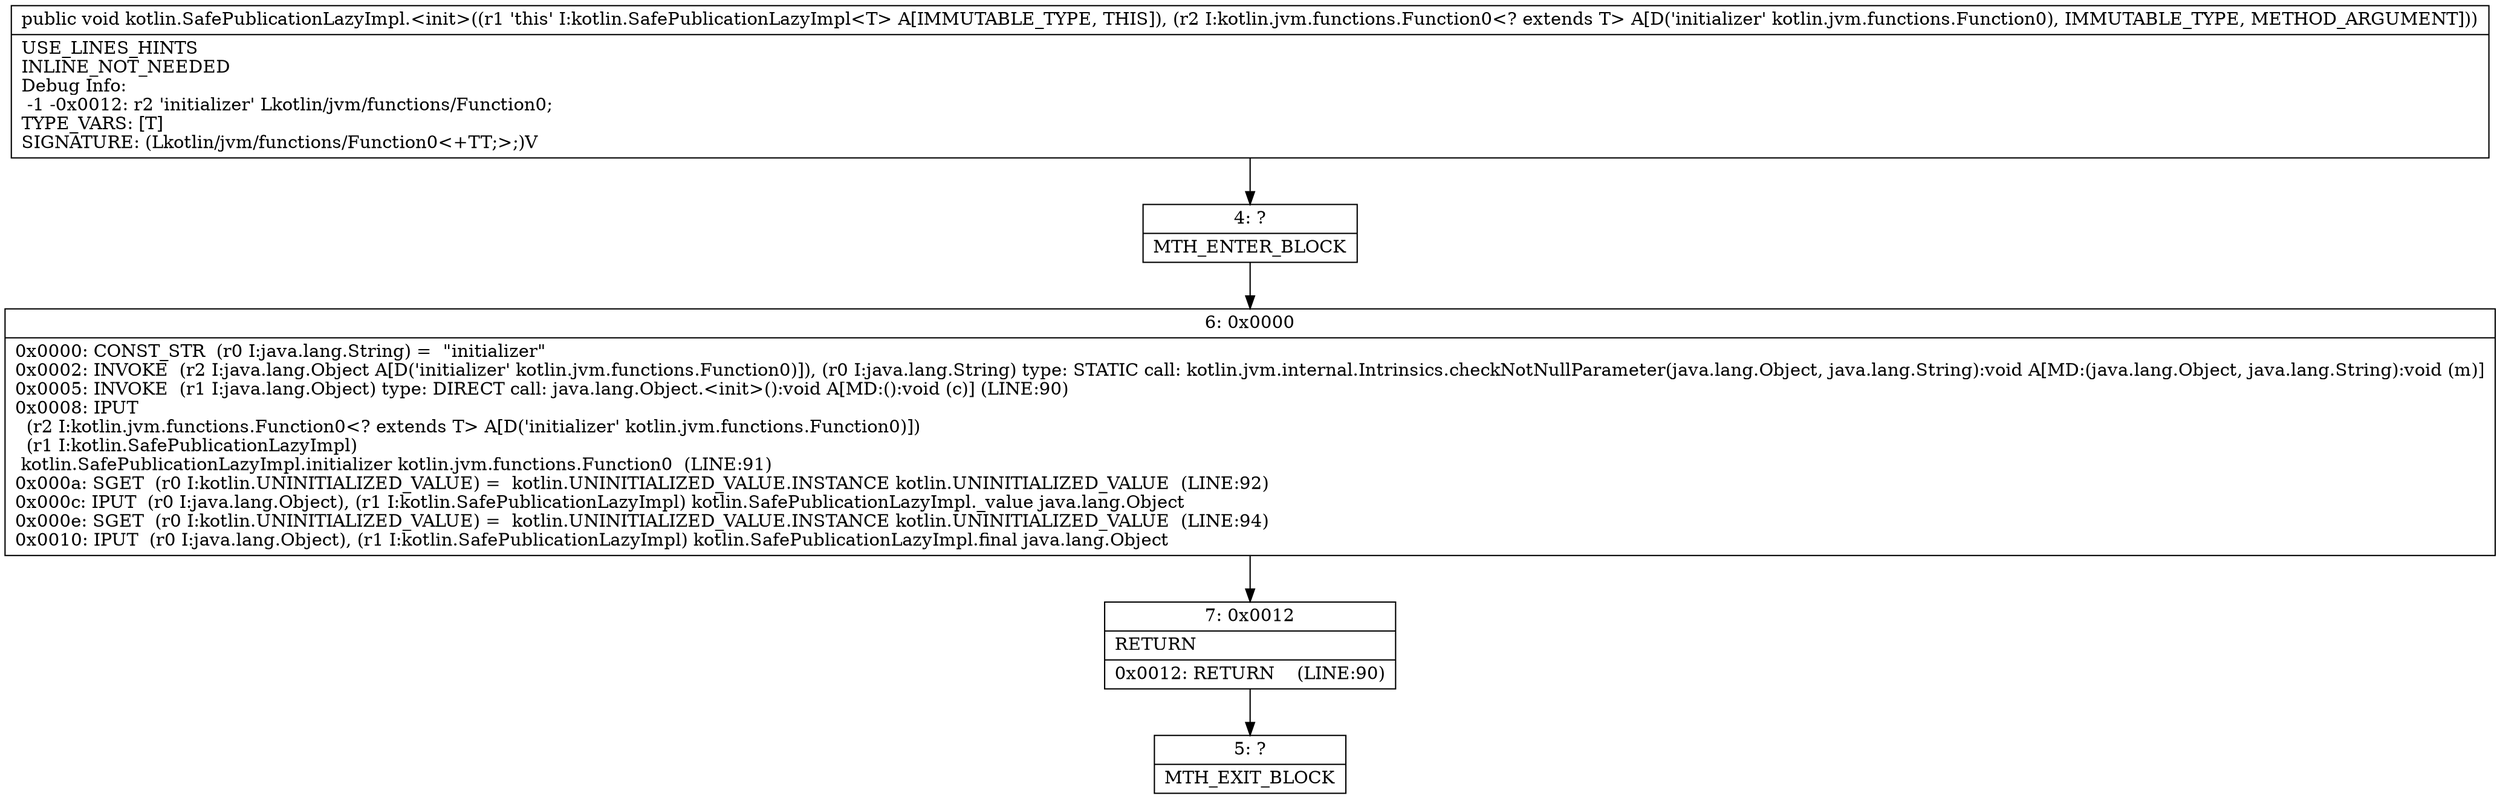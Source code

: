 digraph "CFG forkotlin.SafePublicationLazyImpl.\<init\>(Lkotlin\/jvm\/functions\/Function0;)V" {
Node_4 [shape=record,label="{4\:\ ?|MTH_ENTER_BLOCK\l}"];
Node_6 [shape=record,label="{6\:\ 0x0000|0x0000: CONST_STR  (r0 I:java.lang.String) =  \"initializer\" \l0x0002: INVOKE  (r2 I:java.lang.Object A[D('initializer' kotlin.jvm.functions.Function0)]), (r0 I:java.lang.String) type: STATIC call: kotlin.jvm.internal.Intrinsics.checkNotNullParameter(java.lang.Object, java.lang.String):void A[MD:(java.lang.Object, java.lang.String):void (m)]\l0x0005: INVOKE  (r1 I:java.lang.Object) type: DIRECT call: java.lang.Object.\<init\>():void A[MD:():void (c)] (LINE:90)\l0x0008: IPUT  \l  (r2 I:kotlin.jvm.functions.Function0\<? extends T\> A[D('initializer' kotlin.jvm.functions.Function0)])\l  (r1 I:kotlin.SafePublicationLazyImpl)\l kotlin.SafePublicationLazyImpl.initializer kotlin.jvm.functions.Function0  (LINE:91)\l0x000a: SGET  (r0 I:kotlin.UNINITIALIZED_VALUE) =  kotlin.UNINITIALIZED_VALUE.INSTANCE kotlin.UNINITIALIZED_VALUE  (LINE:92)\l0x000c: IPUT  (r0 I:java.lang.Object), (r1 I:kotlin.SafePublicationLazyImpl) kotlin.SafePublicationLazyImpl._value java.lang.Object \l0x000e: SGET  (r0 I:kotlin.UNINITIALIZED_VALUE) =  kotlin.UNINITIALIZED_VALUE.INSTANCE kotlin.UNINITIALIZED_VALUE  (LINE:94)\l0x0010: IPUT  (r0 I:java.lang.Object), (r1 I:kotlin.SafePublicationLazyImpl) kotlin.SafePublicationLazyImpl.final java.lang.Object \l}"];
Node_7 [shape=record,label="{7\:\ 0x0012|RETURN\l|0x0012: RETURN    (LINE:90)\l}"];
Node_5 [shape=record,label="{5\:\ ?|MTH_EXIT_BLOCK\l}"];
MethodNode[shape=record,label="{public void kotlin.SafePublicationLazyImpl.\<init\>((r1 'this' I:kotlin.SafePublicationLazyImpl\<T\> A[IMMUTABLE_TYPE, THIS]), (r2 I:kotlin.jvm.functions.Function0\<? extends T\> A[D('initializer' kotlin.jvm.functions.Function0), IMMUTABLE_TYPE, METHOD_ARGUMENT]))  | USE_LINES_HINTS\lINLINE_NOT_NEEDED\lDebug Info:\l  \-1 \-0x0012: r2 'initializer' Lkotlin\/jvm\/functions\/Function0;\lTYPE_VARS: [T]\lSIGNATURE: (Lkotlin\/jvm\/functions\/Function0\<+TT;\>;)V\l}"];
MethodNode -> Node_4;Node_4 -> Node_6;
Node_6 -> Node_7;
Node_7 -> Node_5;
}

